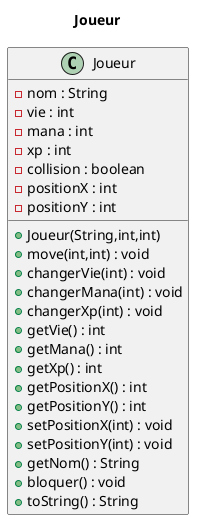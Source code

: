 @startuml

title Joueur

class Joueur {
    - nom : String
    - vie : int
    - mana : int
    - xp : int
    - collision : boolean
    - positionX : int 
    - positionY : int
    + Joueur(String,int,int)
    + move(int,int) : void
    + changerVie(int) : void
    + changerMana(int) : void
    + changerXp(int) : void
    + getVie() : int
    + getMana() : int
    + getXp() : int
    + getPositionX() : int
    + getPositionY() : int 
    + setPositionX(int) : void
    + setPositionY(int) : void
    + getNom() : String
    + bloquer() : void
    + toString() : String
}

@enduml